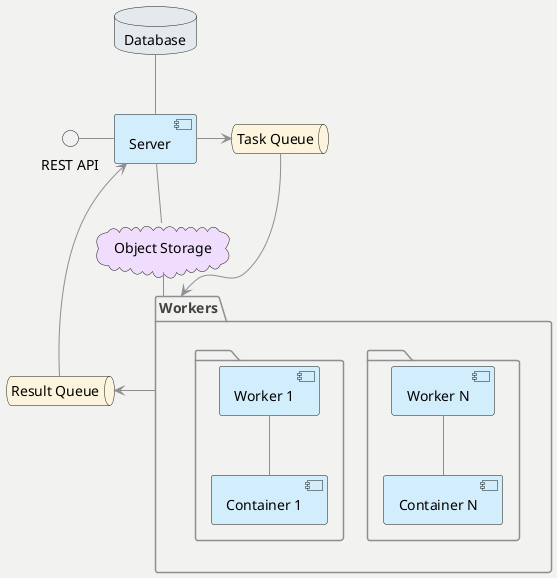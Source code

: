 @startuml

skinparam {
    BackgroundColor    #f2f2f0
    BorderColor        #8f8e91
    PackageBorderColor #8f8e91
    ArrowColor         #8f8e91
    PackageFontColor   #424242
}

skinparam component {
    BackgroundColor #d2edfc
}
skinparam queue {
    BackgroundColor #fcf4dc
}
skinparam cloud {
    BackgroundColor #f0dcfc
}
skinparam database {
    BackgroundColor #e4e9ed
}

interface "REST API" as REST

[Server] as Server
package "Workers" as Workers {
  package {
      [Worker N]-down-[Container N]
  }
  package {
      [Worker 1]-down-[Container 1]
  }
}
database "Database" as Database
cloud "Object Storage" as ObjectStorage
queue "Task Queue" as TaskQueue
queue "Result Queue" as ResultQueue

REST - [Server]
Server -up- Database
Server -down- ObjectStorage
Server -right-> TaskQueue
TaskQueue -right-> Workers
Workers -left-> ResultQueue
ResultQueue -left-> Server
ObjectStorage -- Workers

@enduml